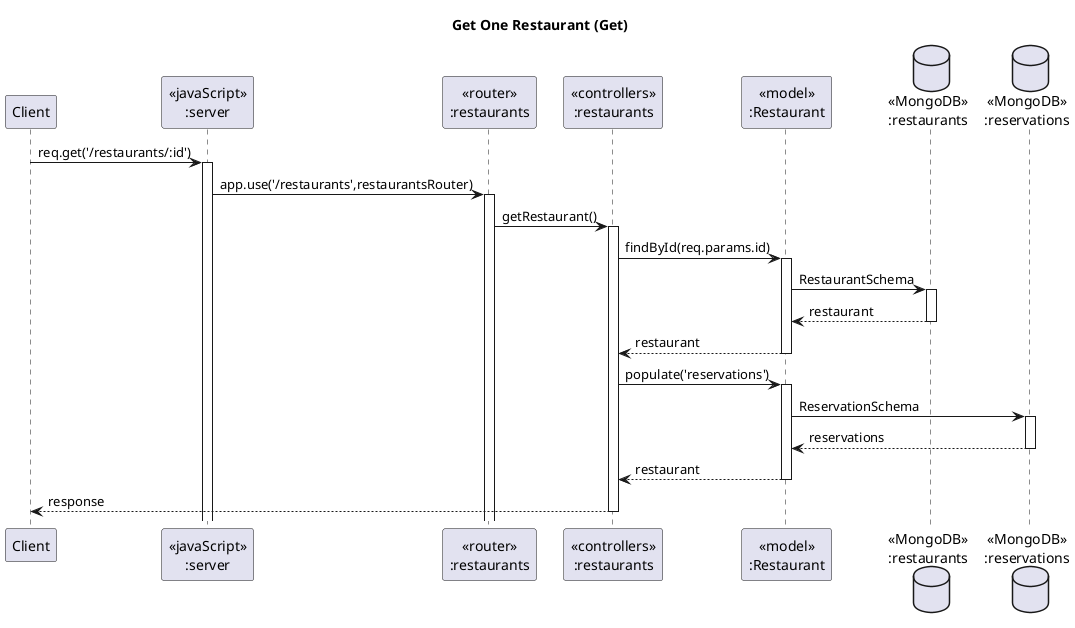 @startuml Get One Restaurant (Get)

' header Sameple VacQ Sequence Diagram
' footer Page %page% of %lastpage%
title "Get One Restaurant (Get)"

participant "Client" as client
participant "<<javaScript>>\n:server" as server
participant "<<router>>\n:restaurants" as restaurantsRouter
participant "<<controllers>>\n:restaurants" as restaurantsController
participant "<<model>>\n:Restaurant" as restaurantModel
database "<<MongoDB>>\n:restaurants" as RestaurantsDatabase
database "<<MongoDB>>\n:reservations" as ReservationsDatabase

client->server ++:req.get('/restaurants/:id')
server->restaurantsRouter ++:app.use('/restaurants',restaurantsRouter)
restaurantsRouter -> restaurantsController ++:getRestaurant()
restaurantsController->restaurantModel ++:findById(req.params.id)
restaurantModel ->RestaurantsDatabase ++: RestaurantSchema
RestaurantsDatabase --> restaurantModel --: restaurant
restaurantModel -->restaurantsController --:restaurant
restaurantsController ->restaurantModel ++: populate('reservations')
restaurantModel ->ReservationsDatabase ++: ReservationSchema
ReservationsDatabase --> restaurantModel --: reservations
restaurantsController <-- restaurantModel --:restaurant
restaurantsController-->client --:response

@enduml
